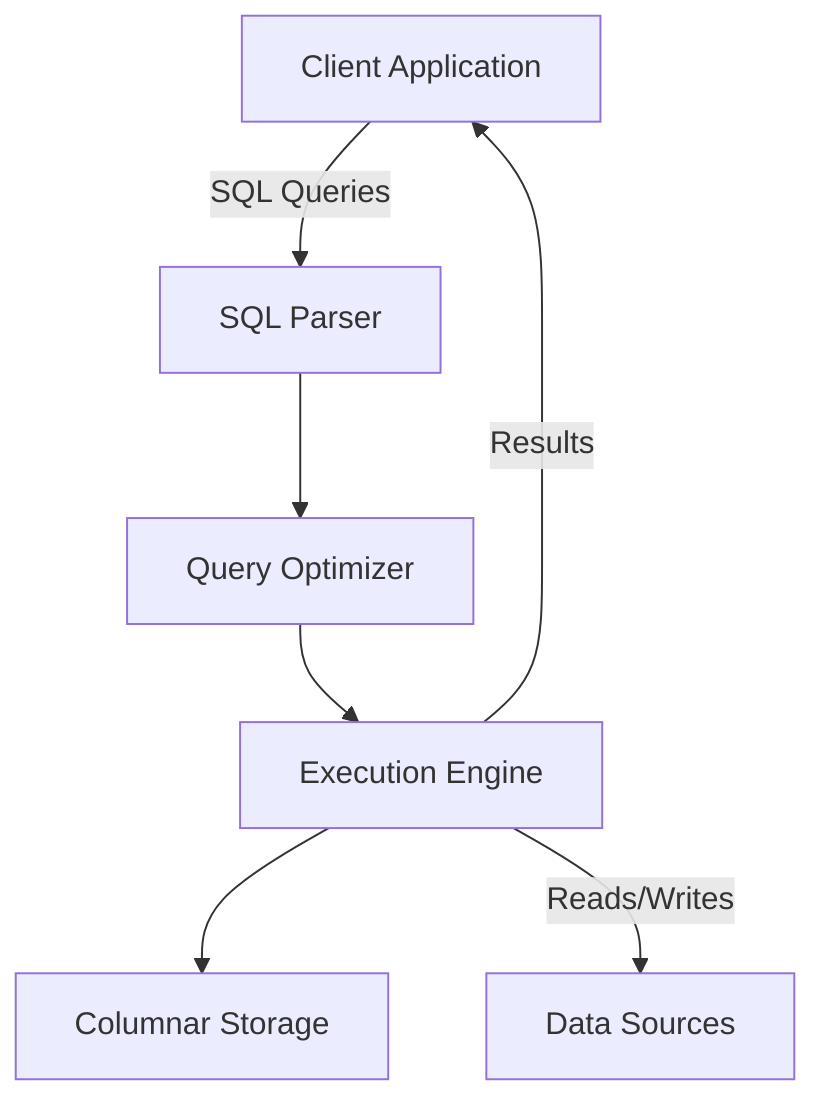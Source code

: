 graph TD
    CLIENT["Client Application"]
    SQL_PARSER[SQL Parser]
    OPTIMIZER[Query Optimizer]
    EXEC_ENGINE[Execution Engine]
    STORAGE[Columnar Storage]
    DATA_SOURCES["Data Sources"]
    
    CLIENT -- SQL Queries --> SQL_PARSER
    SQL_PARSER --> OPTIMIZER
    OPTIMIZER --> EXEC_ENGINE
    EXEC_ENGINE --> STORAGE
    EXEC_ENGINE -- Reads/Writes --> DATA_SOURCES
    EXEC_ENGINE -- Results --> CLIENT